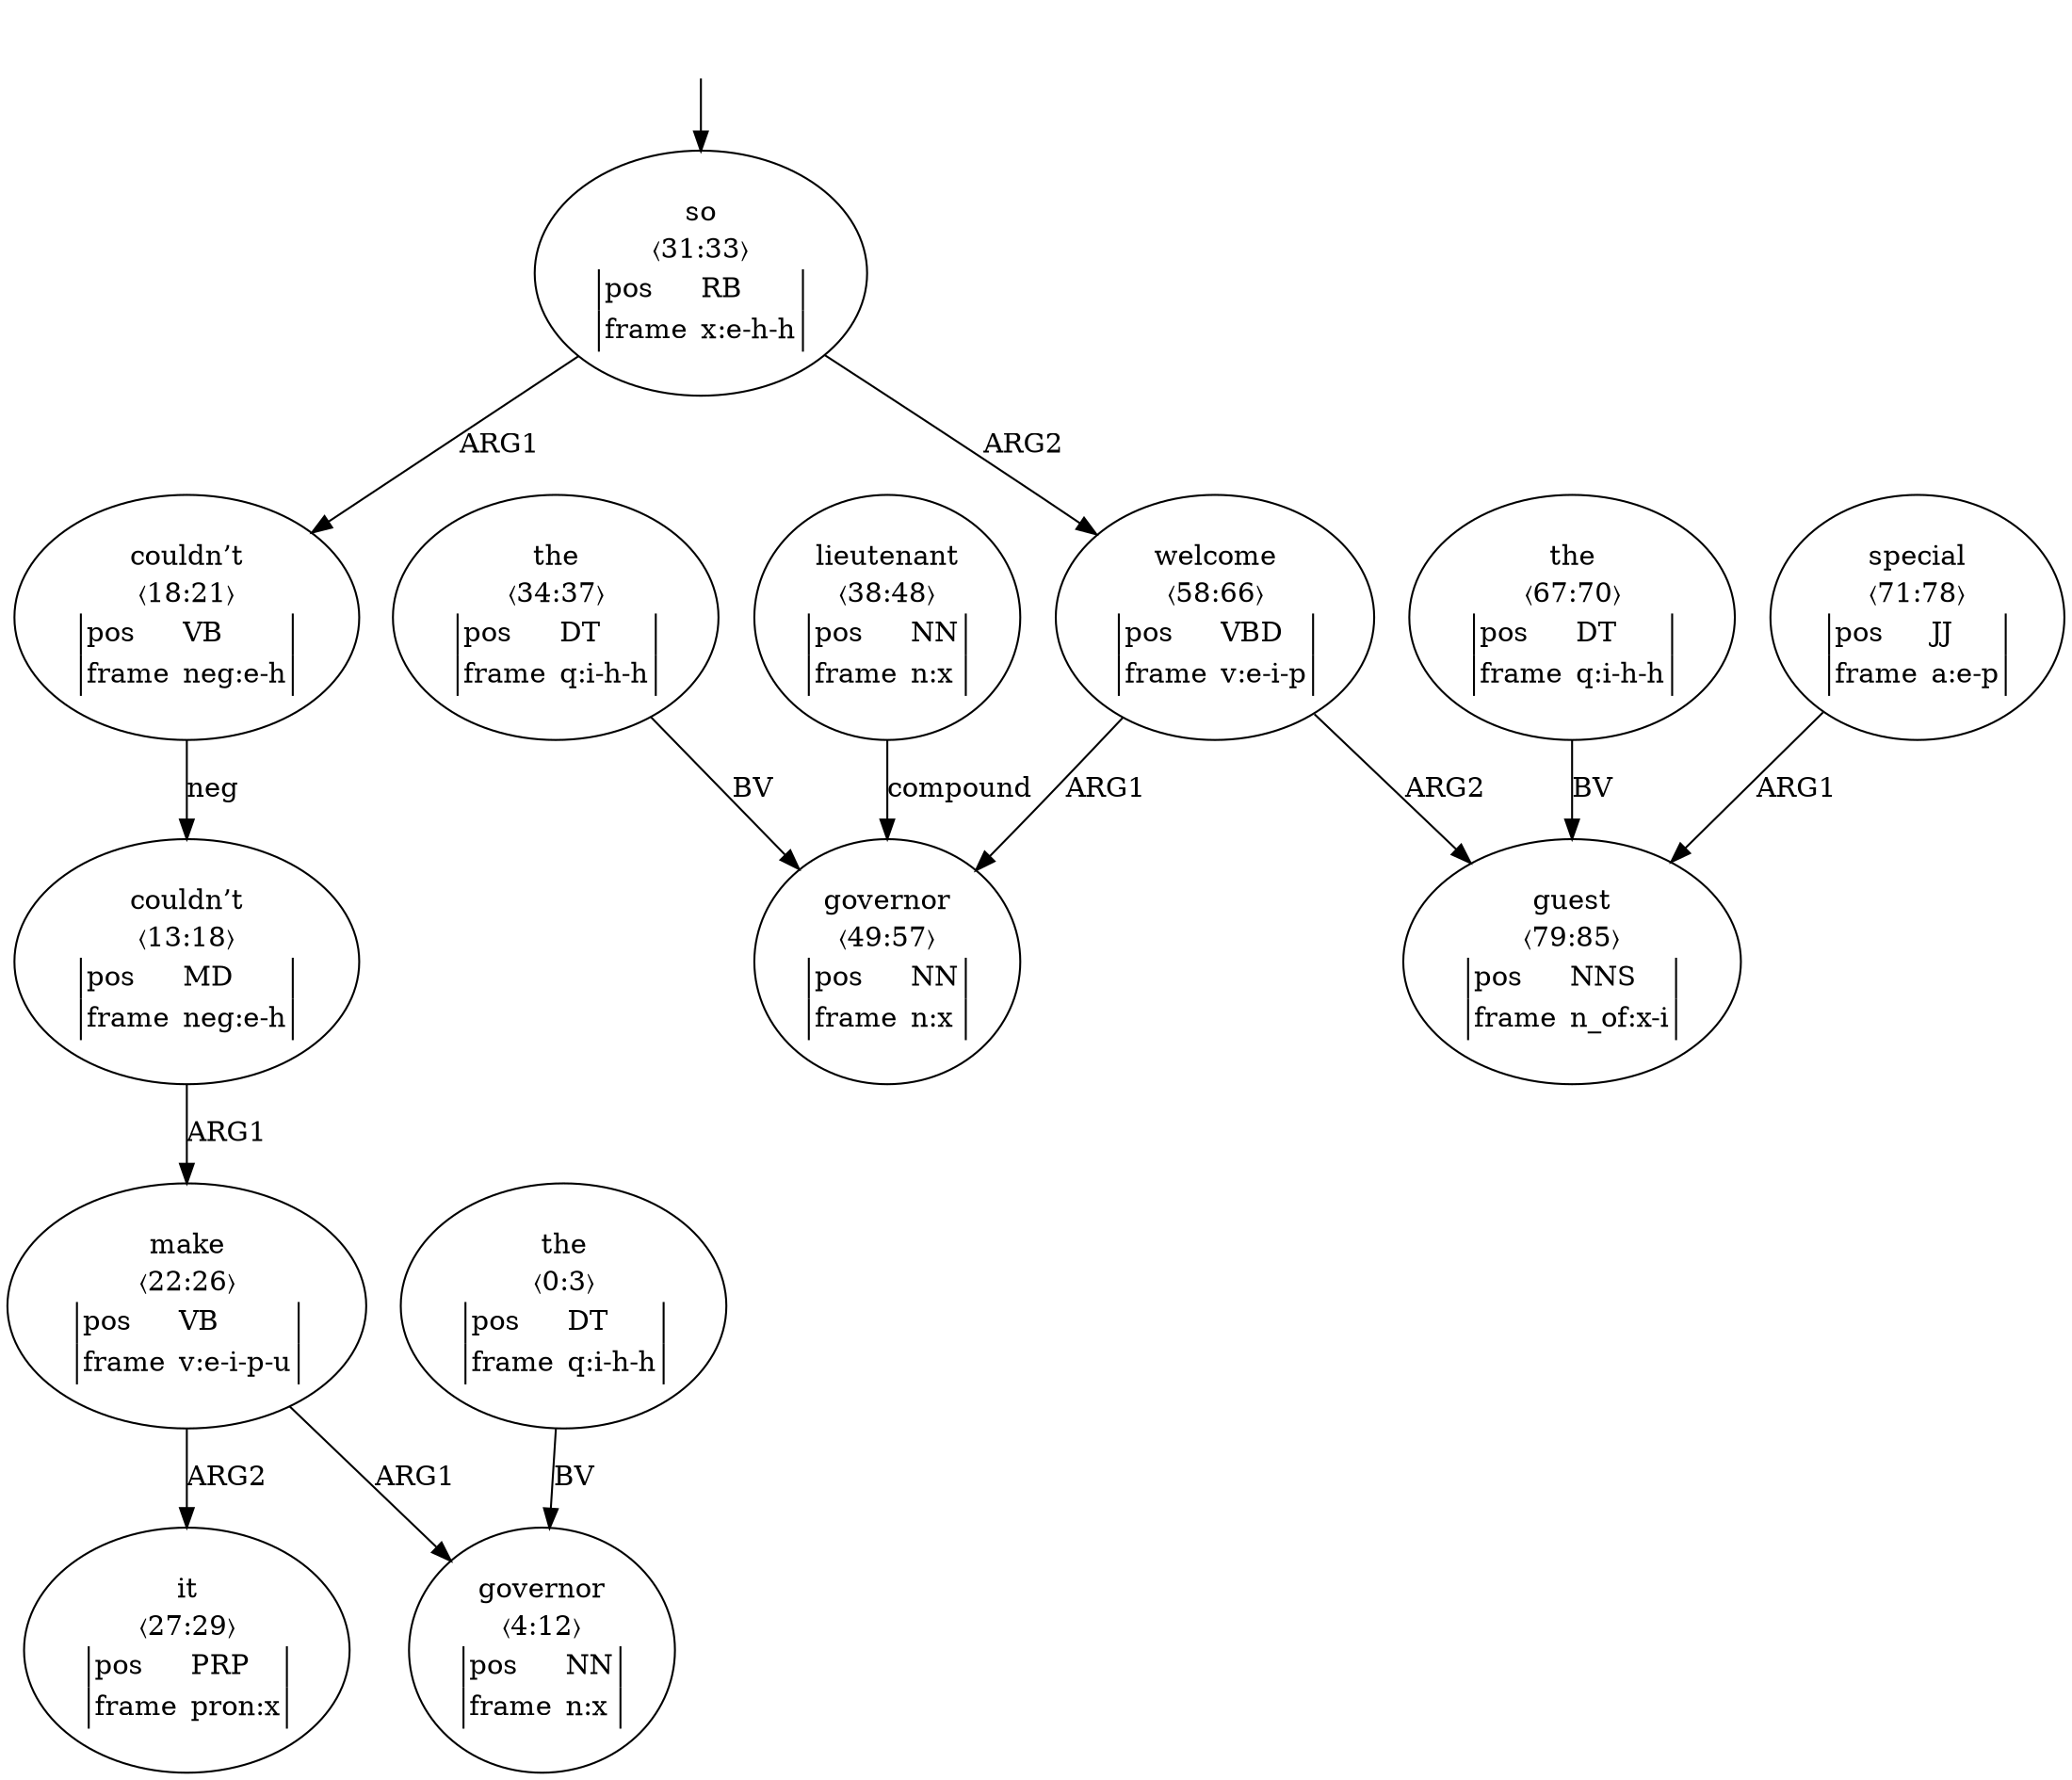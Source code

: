 digraph "20010010" {
  top [ style=invis ];
  top -> 7;
  0 [ label=<<table align="center" border="0" cellspacing="0"><tr><td colspan="2">the</td></tr><tr><td colspan="2">〈0:3〉</td></tr><tr><td sides="l" border="1" align="left">pos</td><td sides="r" border="1" align="left">DT</td></tr><tr><td sides="l" border="1" align="left">frame</td><td sides="r" border="1" align="left">q:i-h-h</td></tr></table>> ];
  1 [ label=<<table align="center" border="0" cellspacing="0"><tr><td colspan="2">governor</td></tr><tr><td colspan="2">〈4:12〉</td></tr><tr><td sides="l" border="1" align="left">pos</td><td sides="r" border="1" align="left">NN</td></tr><tr><td sides="l" border="1" align="left">frame</td><td sides="r" border="1" align="left">n:x</td></tr></table>> ];
  2 [ label=<<table align="center" border="0" cellspacing="0"><tr><td colspan="2">couldn’t</td></tr><tr><td colspan="2">〈13:18〉</td></tr><tr><td sides="l" border="1" align="left">pos</td><td sides="r" border="1" align="left">MD</td></tr><tr><td sides="l" border="1" align="left">frame</td><td sides="r" border="1" align="left">neg:e-h</td></tr></table>> ];
  3 [ label=<<table align="center" border="0" cellspacing="0"><tr><td colspan="2">couldn’t</td></tr><tr><td colspan="2">〈18:21〉</td></tr><tr><td sides="l" border="1" align="left">pos</td><td sides="r" border="1" align="left">VB</td></tr><tr><td sides="l" border="1" align="left">frame</td><td sides="r" border="1" align="left">neg:e-h</td></tr></table>> ];
  4 [ label=<<table align="center" border="0" cellspacing="0"><tr><td colspan="2">make</td></tr><tr><td colspan="2">〈22:26〉</td></tr><tr><td sides="l" border="1" align="left">pos</td><td sides="r" border="1" align="left">VB</td></tr><tr><td sides="l" border="1" align="left">frame</td><td sides="r" border="1" align="left">v:e-i-p-u</td></tr></table>> ];
  5 [ label=<<table align="center" border="0" cellspacing="0"><tr><td colspan="2">it</td></tr><tr><td colspan="2">〈27:29〉</td></tr><tr><td sides="l" border="1" align="left">pos</td><td sides="r" border="1" align="left">PRP</td></tr><tr><td sides="l" border="1" align="left">frame</td><td sides="r" border="1" align="left">pron:x</td></tr></table>> ];
  7 [ label=<<table align="center" border="0" cellspacing="0"><tr><td colspan="2">so</td></tr><tr><td colspan="2">〈31:33〉</td></tr><tr><td sides="l" border="1" align="left">pos</td><td sides="r" border="1" align="left">RB</td></tr><tr><td sides="l" border="1" align="left">frame</td><td sides="r" border="1" align="left">x:e-h-h</td></tr></table>> ];
  8 [ label=<<table align="center" border="0" cellspacing="0"><tr><td colspan="2">the</td></tr><tr><td colspan="2">〈34:37〉</td></tr><tr><td sides="l" border="1" align="left">pos</td><td sides="r" border="1" align="left">DT</td></tr><tr><td sides="l" border="1" align="left">frame</td><td sides="r" border="1" align="left">q:i-h-h</td></tr></table>> ];
  9 [ label=<<table align="center" border="0" cellspacing="0"><tr><td colspan="2">lieutenant</td></tr><tr><td colspan="2">〈38:48〉</td></tr><tr><td sides="l" border="1" align="left">pos</td><td sides="r" border="1" align="left">NN</td></tr><tr><td sides="l" border="1" align="left">frame</td><td sides="r" border="1" align="left">n:x</td></tr></table>> ];
  10 [ label=<<table align="center" border="0" cellspacing="0"><tr><td colspan="2">governor</td></tr><tr><td colspan="2">〈49:57〉</td></tr><tr><td sides="l" border="1" align="left">pos</td><td sides="r" border="1" align="left">NN</td></tr><tr><td sides="l" border="1" align="left">frame</td><td sides="r" border="1" align="left">n:x</td></tr></table>> ];
  11 [ label=<<table align="center" border="0" cellspacing="0"><tr><td colspan="2">welcome</td></tr><tr><td colspan="2">〈58:66〉</td></tr><tr><td sides="l" border="1" align="left">pos</td><td sides="r" border="1" align="left">VBD</td></tr><tr><td sides="l" border="1" align="left">frame</td><td sides="r" border="1" align="left">v:e-i-p</td></tr></table>> ];
  12 [ label=<<table align="center" border="0" cellspacing="0"><tr><td colspan="2">the</td></tr><tr><td colspan="2">〈67:70〉</td></tr><tr><td sides="l" border="1" align="left">pos</td><td sides="r" border="1" align="left">DT</td></tr><tr><td sides="l" border="1" align="left">frame</td><td sides="r" border="1" align="left">q:i-h-h</td></tr></table>> ];
  13 [ label=<<table align="center" border="0" cellspacing="0"><tr><td colspan="2">special</td></tr><tr><td colspan="2">〈71:78〉</td></tr><tr><td sides="l" border="1" align="left">pos</td><td sides="r" border="1" align="left">JJ</td></tr><tr><td sides="l" border="1" align="left">frame</td><td sides="r" border="1" align="left">a:e-p</td></tr></table>> ];
  14 [ label=<<table align="center" border="0" cellspacing="0"><tr><td colspan="2">guest</td></tr><tr><td colspan="2">〈79:85〉</td></tr><tr><td sides="l" border="1" align="left">pos</td><td sides="r" border="1" align="left">NNS</td></tr><tr><td sides="l" border="1" align="left">frame</td><td sides="r" border="1" align="left">n_of:x-i</td></tr></table>> ];
  4 -> 1 [ label="ARG1" ];
  13 -> 14 [ label="ARG1" ];
  8 -> 10 [ label="BV" ];
  11 -> 10 [ label="ARG1" ];
  11 -> 14 [ label="ARG2" ];
  3 -> 2 [ label="neg" ];
  0 -> 1 [ label="BV" ];
  9 -> 10 [ label="compound" ];
  4 -> 5 [ label="ARG2" ];
  2 -> 4 [ label="ARG1" ];
  7 -> 3 [ label="ARG1" ];
  12 -> 14 [ label="BV" ];
  7 -> 11 [ label="ARG2" ];
}

